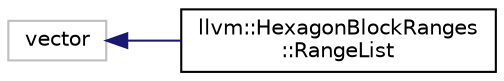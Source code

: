 digraph "Graphical Class Hierarchy"
{
 // LATEX_PDF_SIZE
  bgcolor="transparent";
  edge [fontname="Helvetica",fontsize="10",labelfontname="Helvetica",labelfontsize="10"];
  node [fontname="Helvetica",fontsize="10",shape=record];
  rankdir="LR";
  Node314 [label="vector",height=0.2,width=0.4,color="grey75",tooltip=" "];
  Node314 -> Node0 [dir="back",color="midnightblue",fontsize="10",style="solid",fontname="Helvetica"];
  Node0 [label="llvm::HexagonBlockRanges\l::RangeList",height=0.2,width=0.4,color="black",URL="$classllvm_1_1HexagonBlockRanges_1_1RangeList.html",tooltip=" "];
}
